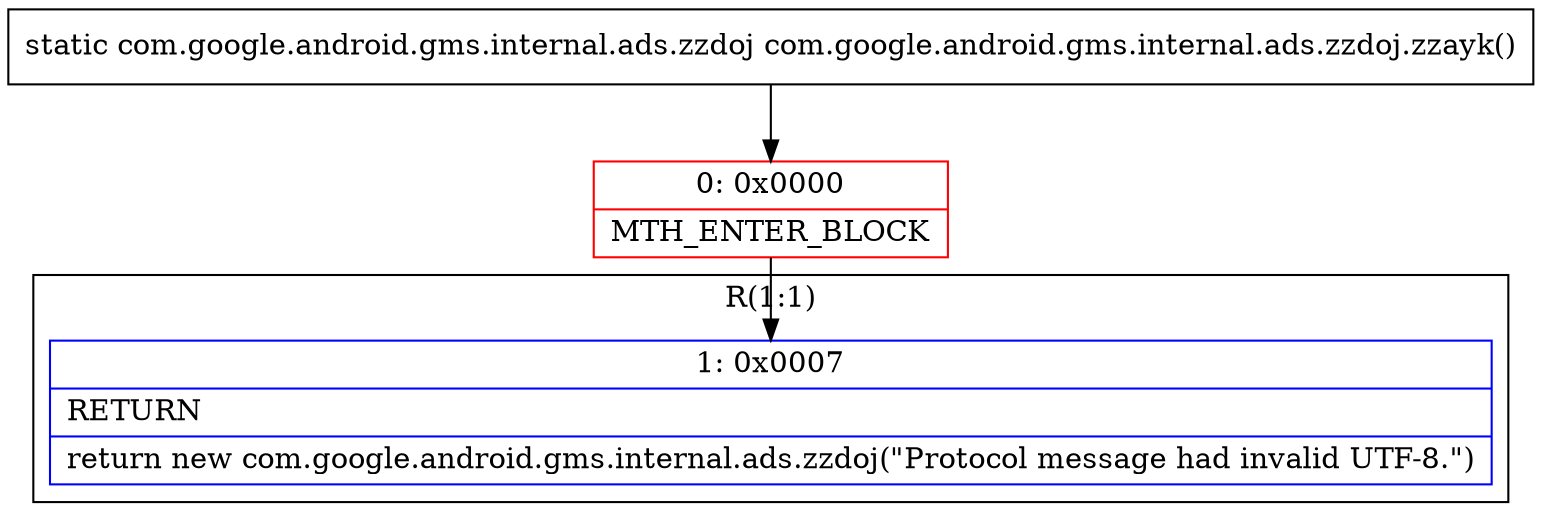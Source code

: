 digraph "CFG forcom.google.android.gms.internal.ads.zzdoj.zzayk()Lcom\/google\/android\/gms\/internal\/ads\/zzdoj;" {
subgraph cluster_Region_1167341517 {
label = "R(1:1)";
node [shape=record,color=blue];
Node_1 [shape=record,label="{1\:\ 0x0007|RETURN\l|return new com.google.android.gms.internal.ads.zzdoj(\"Protocol message had invalid UTF\-8.\")\l}"];
}
Node_0 [shape=record,color=red,label="{0\:\ 0x0000|MTH_ENTER_BLOCK\l}"];
MethodNode[shape=record,label="{static com.google.android.gms.internal.ads.zzdoj com.google.android.gms.internal.ads.zzdoj.zzayk() }"];
MethodNode -> Node_0;
Node_0 -> Node_1;
}

